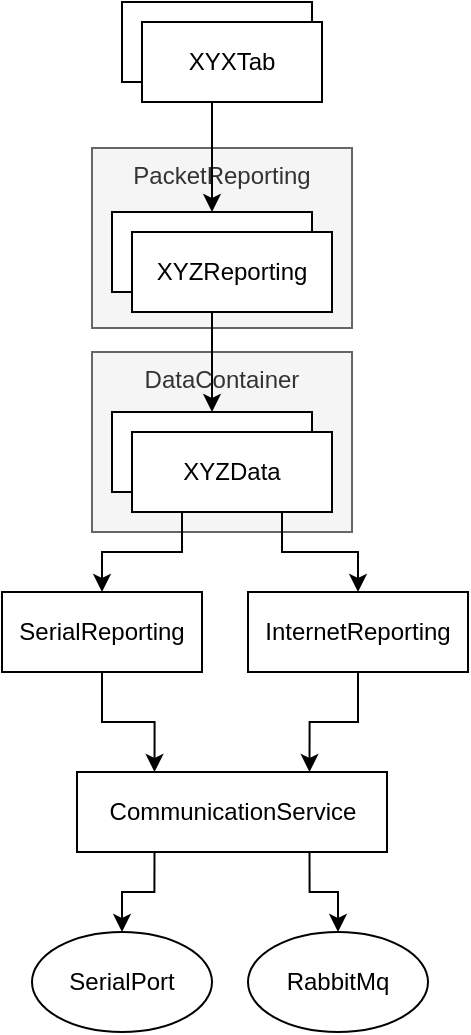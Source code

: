 <mxfile version="12.3.2" type="device" pages="1"><diagram id="inqjS9xJf2xXeA2JI80X" name="Page-1"><mxGraphModel dx="1289" dy="1829" grid="1" gridSize="10" guides="1" tooltips="1" connect="1" arrows="1" fold="1" page="1" pageScale="1" pageWidth="827" pageHeight="1169" math="0" shadow="0"><root><mxCell id="0"/><mxCell id="1" parent="0"/><mxCell id="TUGRxkKqw_MtTaQ_cIEq-21" value="PacketReporting" style="rounded=0;whiteSpace=wrap;html=1;fillColor=#f5f5f5;strokeColor=#666666;fontColor=#333333;verticalAlign=top;" vertex="1" parent="1"><mxGeometry x="280" y="48" width="130" height="90" as="geometry"/></mxCell><mxCell id="TUGRxkKqw_MtTaQ_cIEq-20" value="DataContainer" style="rounded=0;whiteSpace=wrap;html=1;fillColor=#f5f5f5;strokeColor=#666666;fontColor=#333333;verticalAlign=top;" vertex="1" parent="1"><mxGeometry x="280" y="150" width="130" height="90" as="geometry"/></mxCell><mxCell id="TUGRxkKqw_MtTaQ_cIEq-1" value="XYXTab" style="rounded=0;whiteSpace=wrap;html=1;" vertex="1" parent="1"><mxGeometry x="295" y="-25" width="95" height="40" as="geometry"/></mxCell><mxCell id="TUGRxkKqw_MtTaQ_cIEq-2" value="XYZReporting" style="rounded=0;whiteSpace=wrap;html=1;" vertex="1" parent="1"><mxGeometry x="290" y="80" width="100" height="40" as="geometry"/></mxCell><mxCell id="TUGRxkKqw_MtTaQ_cIEq-24" style="edgeStyle=orthogonalEdgeStyle;rounded=0;orthogonalLoop=1;jettySize=auto;html=1;exitX=0.5;exitY=1;exitDx=0;exitDy=0;entryX=0.5;entryY=0;entryDx=0;entryDy=0;" edge="1" parent="1" source="TUGRxkKqw_MtTaQ_cIEq-3" target="TUGRxkKqw_MtTaQ_cIEq-2"><mxGeometry relative="1" as="geometry"><Array as="points"><mxPoint x="340" y="25"/></Array></mxGeometry></mxCell><mxCell id="TUGRxkKqw_MtTaQ_cIEq-3" value="XYXTab" style="rounded=0;whiteSpace=wrap;html=1;" vertex="1" parent="1"><mxGeometry x="305" y="-15" width="90" height="40" as="geometry"/></mxCell><mxCell id="TUGRxkKqw_MtTaQ_cIEq-13" style="edgeStyle=orthogonalEdgeStyle;rounded=0;orthogonalLoop=1;jettySize=auto;html=1;exitX=0.5;exitY=1;exitDx=0;exitDy=0;entryX=0.5;entryY=0;entryDx=0;entryDy=0;" edge="1" parent="1" source="TUGRxkKqw_MtTaQ_cIEq-4" target="TUGRxkKqw_MtTaQ_cIEq-5"><mxGeometry relative="1" as="geometry"><Array as="points"><mxPoint x="340" y="130"/></Array></mxGeometry></mxCell><mxCell id="TUGRxkKqw_MtTaQ_cIEq-4" value="XYZReporting" style="rounded=0;whiteSpace=wrap;html=1;" vertex="1" parent="1"><mxGeometry x="300" y="90" width="100" height="40" as="geometry"/></mxCell><mxCell id="TUGRxkKqw_MtTaQ_cIEq-5" value="XYZData" style="rounded=0;whiteSpace=wrap;html=1;" vertex="1" parent="1"><mxGeometry x="290" y="180" width="100" height="40" as="geometry"/></mxCell><mxCell id="TUGRxkKqw_MtTaQ_cIEq-14" style="edgeStyle=orthogonalEdgeStyle;rounded=0;orthogonalLoop=1;jettySize=auto;html=1;exitX=0.25;exitY=1;exitDx=0;exitDy=0;" edge="1" parent="1" source="TUGRxkKqw_MtTaQ_cIEq-6" target="TUGRxkKqw_MtTaQ_cIEq-7"><mxGeometry relative="1" as="geometry"/></mxCell><mxCell id="TUGRxkKqw_MtTaQ_cIEq-15" style="edgeStyle=orthogonalEdgeStyle;rounded=0;orthogonalLoop=1;jettySize=auto;html=1;exitX=0.75;exitY=1;exitDx=0;exitDy=0;entryX=0.5;entryY=0;entryDx=0;entryDy=0;" edge="1" parent="1" source="TUGRxkKqw_MtTaQ_cIEq-6" target="TUGRxkKqw_MtTaQ_cIEq-8"><mxGeometry relative="1" as="geometry"/></mxCell><mxCell id="TUGRxkKqw_MtTaQ_cIEq-6" value="XYZData" style="rounded=0;whiteSpace=wrap;html=1;" vertex="1" parent="1"><mxGeometry x="300" y="190" width="100" height="40" as="geometry"/></mxCell><mxCell id="TUGRxkKqw_MtTaQ_cIEq-16" style="edgeStyle=orthogonalEdgeStyle;rounded=0;orthogonalLoop=1;jettySize=auto;html=1;exitX=0.5;exitY=1;exitDx=0;exitDy=0;entryX=0.25;entryY=0;entryDx=0;entryDy=0;" edge="1" parent="1" source="TUGRxkKqw_MtTaQ_cIEq-7" target="TUGRxkKqw_MtTaQ_cIEq-9"><mxGeometry relative="1" as="geometry"/></mxCell><mxCell id="TUGRxkKqw_MtTaQ_cIEq-7" value="SerialReporting" style="rounded=0;whiteSpace=wrap;html=1;" vertex="1" parent="1"><mxGeometry x="235" y="270" width="100" height="40" as="geometry"/></mxCell><mxCell id="TUGRxkKqw_MtTaQ_cIEq-17" style="edgeStyle=orthogonalEdgeStyle;rounded=0;orthogonalLoop=1;jettySize=auto;html=1;exitX=0.5;exitY=1;exitDx=0;exitDy=0;entryX=0.75;entryY=0;entryDx=0;entryDy=0;" edge="1" parent="1" source="TUGRxkKqw_MtTaQ_cIEq-8" target="TUGRxkKqw_MtTaQ_cIEq-9"><mxGeometry relative="1" as="geometry"/></mxCell><mxCell id="TUGRxkKqw_MtTaQ_cIEq-8" value="InternetReporting" style="rounded=0;whiteSpace=wrap;html=1;" vertex="1" parent="1"><mxGeometry x="358" y="270" width="110" height="40" as="geometry"/></mxCell><mxCell id="TUGRxkKqw_MtTaQ_cIEq-18" style="edgeStyle=orthogonalEdgeStyle;rounded=0;orthogonalLoop=1;jettySize=auto;html=1;exitX=0.25;exitY=1;exitDx=0;exitDy=0;" edge="1" parent="1" source="TUGRxkKqw_MtTaQ_cIEq-9" target="TUGRxkKqw_MtTaQ_cIEq-10"><mxGeometry relative="1" as="geometry"/></mxCell><mxCell id="TUGRxkKqw_MtTaQ_cIEq-19" style="edgeStyle=orthogonalEdgeStyle;rounded=0;orthogonalLoop=1;jettySize=auto;html=1;exitX=0.75;exitY=1;exitDx=0;exitDy=0;" edge="1" parent="1" source="TUGRxkKqw_MtTaQ_cIEq-9" target="TUGRxkKqw_MtTaQ_cIEq-11"><mxGeometry relative="1" as="geometry"/></mxCell><mxCell id="TUGRxkKqw_MtTaQ_cIEq-9" value="CommunicationService" style="rounded=0;whiteSpace=wrap;html=1;" vertex="1" parent="1"><mxGeometry x="272.5" y="360" width="155" height="40" as="geometry"/></mxCell><mxCell id="TUGRxkKqw_MtTaQ_cIEq-10" value="SerialPort" style="ellipse;whiteSpace=wrap;html=1;" vertex="1" parent="1"><mxGeometry x="250" y="440" width="90" height="50" as="geometry"/></mxCell><mxCell id="TUGRxkKqw_MtTaQ_cIEq-11" value="RabbitMq" style="ellipse;whiteSpace=wrap;html=1;" vertex="1" parent="1"><mxGeometry x="358" y="440" width="90" height="50" as="geometry"/></mxCell></root></mxGraphModel></diagram></mxfile>
